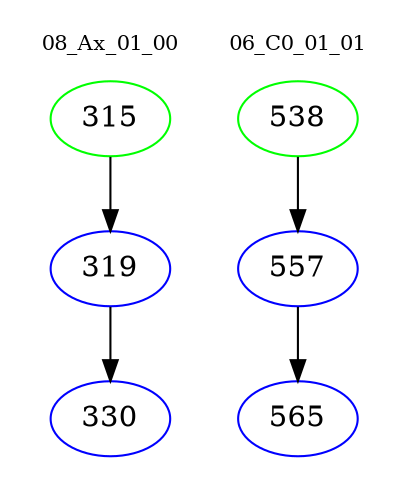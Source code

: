 digraph{
subgraph cluster_0 {
color = white
label = "08_Ax_01_00";
fontsize=10;
T0_315 [label="315", color="green"]
T0_315 -> T0_319 [color="black"]
T0_319 [label="319", color="blue"]
T0_319 -> T0_330 [color="black"]
T0_330 [label="330", color="blue"]
}
subgraph cluster_1 {
color = white
label = "06_C0_01_01";
fontsize=10;
T1_538 [label="538", color="green"]
T1_538 -> T1_557 [color="black"]
T1_557 [label="557", color="blue"]
T1_557 -> T1_565 [color="black"]
T1_565 [label="565", color="blue"]
}
}
